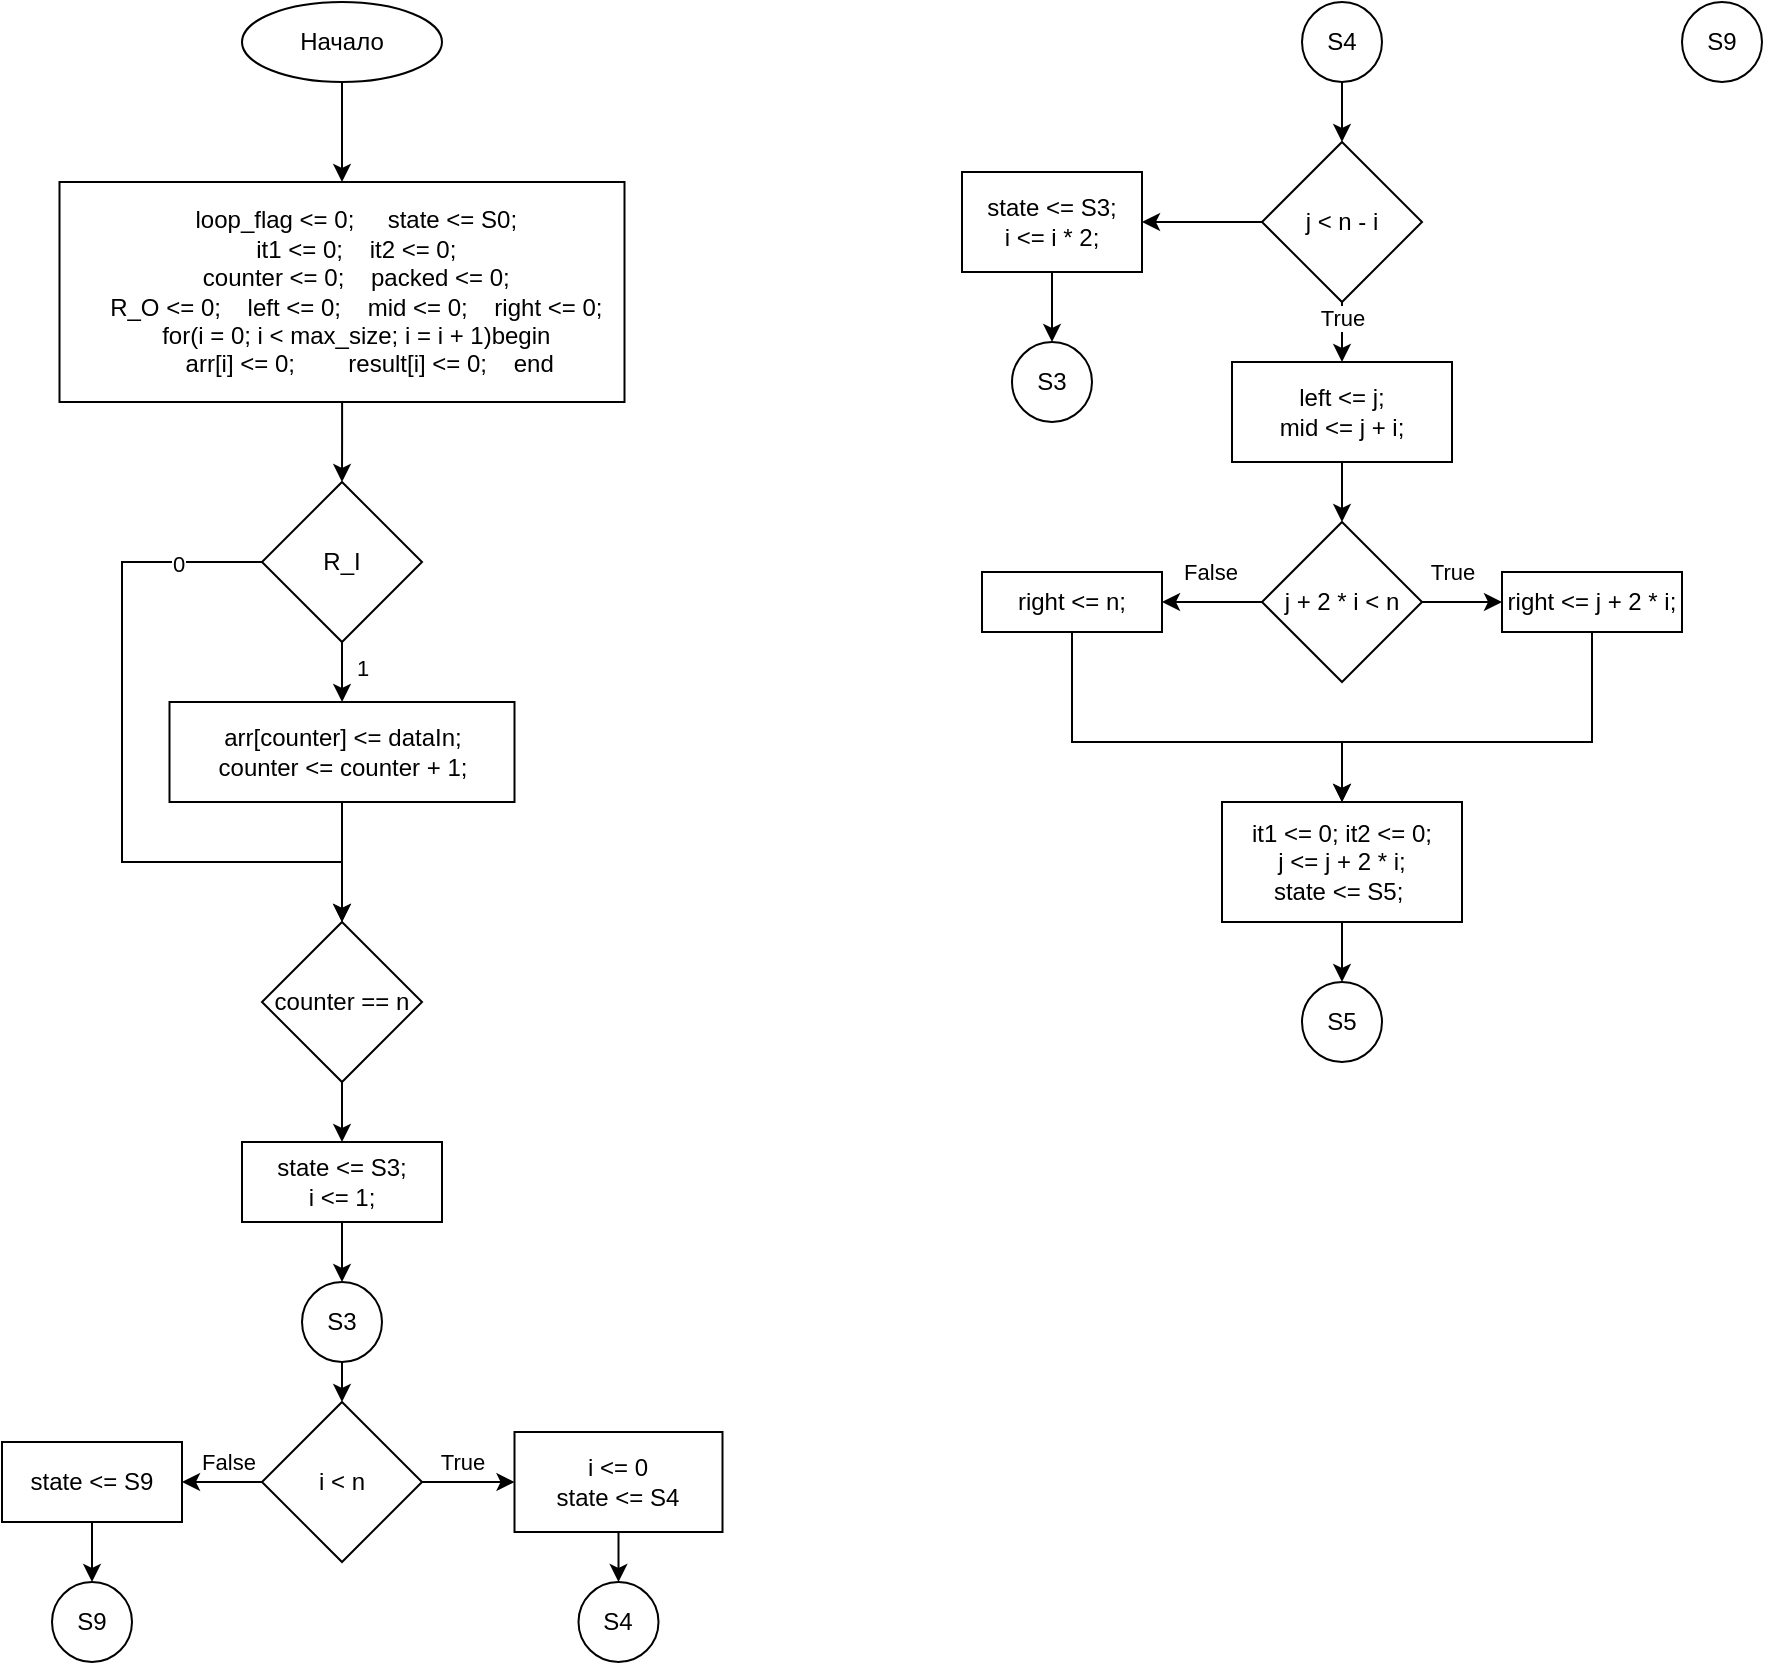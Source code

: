 <mxfile version="27.1.3">
  <diagram name="Page-1" id="loFAptkfOQj9u8Dac1pL">
    <mxGraphModel dx="605" dy="1207" grid="1" gridSize="10" guides="1" tooltips="1" connect="1" arrows="1" fold="1" page="1" pageScale="1" pageWidth="850" pageHeight="1100" math="0" shadow="0">
      <root>
        <mxCell id="0" />
        <mxCell id="1" parent="0" />
        <mxCell id="KJKlyDsI21KkTeVdRT-c-4" style="edgeStyle=orthogonalEdgeStyle;rounded=0;orthogonalLoop=1;jettySize=auto;html=1;entryX=0.5;entryY=0;entryDx=0;entryDy=0;" edge="1" parent="1" source="KJKlyDsI21KkTeVdRT-c-1" target="KJKlyDsI21KkTeVdRT-c-2">
          <mxGeometry relative="1" as="geometry" />
        </mxCell>
        <mxCell id="KJKlyDsI21KkTeVdRT-c-1" value="Начало" style="ellipse;whiteSpace=wrap;html=1;" vertex="1" parent="1">
          <mxGeometry x="190" y="40" width="100" height="40" as="geometry" />
        </mxCell>
        <mxCell id="KJKlyDsI21KkTeVdRT-c-9" style="edgeStyle=orthogonalEdgeStyle;rounded=0;orthogonalLoop=1;jettySize=auto;html=1;entryX=0.5;entryY=0;entryDx=0;entryDy=0;" edge="1" parent="1" source="KJKlyDsI21KkTeVdRT-c-2" target="KJKlyDsI21KkTeVdRT-c-5">
          <mxGeometry relative="1" as="geometry" />
        </mxCell>
        <mxCell id="KJKlyDsI21KkTeVdRT-c-2" value="&amp;nbsp; &amp;nbsp; loop_flag &amp;lt;= 0;&amp;nbsp; &amp;nbsp; &amp;nbsp;state &amp;lt;= S0;&lt;br&gt;&amp;nbsp; &amp;nbsp; it1 &amp;lt;= 0;&amp;nbsp; &amp;nbsp; it2 &amp;lt;= 0;&lt;br&gt;&amp;nbsp; &amp;nbsp; counter &amp;lt;= 0;&amp;nbsp; &amp;nbsp; packed &amp;lt;= 0;&lt;br&gt;&amp;nbsp; &amp;nbsp; R_O &amp;lt;= 0;&amp;nbsp; &amp;nbsp; left &amp;lt;= 0;&amp;nbsp; &amp;nbsp; mid &amp;lt;= 0;&amp;nbsp; &amp;nbsp; right &amp;lt;= 0;&lt;br&gt;&amp;nbsp; &amp;nbsp; for(i = 0; i &amp;lt; max_size; i = i + 1)begin&lt;br&gt;&amp;nbsp; &amp;nbsp; &amp;nbsp; &amp;nbsp; arr[i] &amp;lt;= 0;&amp;nbsp; &amp;nbsp; &amp;nbsp; &amp;nbsp; result[i] &amp;lt;= 0;&amp;nbsp; &amp;nbsp; end" style="rounded=0;whiteSpace=wrap;html=1;" vertex="1" parent="1">
          <mxGeometry x="98.75" y="130" width="282.5" height="110" as="geometry" />
        </mxCell>
        <mxCell id="KJKlyDsI21KkTeVdRT-c-7" value="" style="edgeStyle=orthogonalEdgeStyle;rounded=0;orthogonalLoop=1;jettySize=auto;html=1;" edge="1" parent="1" source="KJKlyDsI21KkTeVdRT-c-5" target="KJKlyDsI21KkTeVdRT-c-6">
          <mxGeometry relative="1" as="geometry" />
        </mxCell>
        <mxCell id="KJKlyDsI21KkTeVdRT-c-8" value="1" style="edgeLabel;html=1;align=center;verticalAlign=middle;resizable=0;points=[];" vertex="1" connectable="0" parent="KJKlyDsI21KkTeVdRT-c-7">
          <mxGeometry x="-0.489" relative="1" as="geometry">
            <mxPoint x="10" y="5" as="offset" />
          </mxGeometry>
        </mxCell>
        <mxCell id="KJKlyDsI21KkTeVdRT-c-13" style="edgeStyle=orthogonalEdgeStyle;rounded=0;orthogonalLoop=1;jettySize=auto;html=1;entryX=0.5;entryY=0;entryDx=0;entryDy=0;" edge="1" parent="1" source="KJKlyDsI21KkTeVdRT-c-5" target="KJKlyDsI21KkTeVdRT-c-11">
          <mxGeometry relative="1" as="geometry">
            <Array as="points">
              <mxPoint x="130" y="320" />
              <mxPoint x="130" y="470" />
              <mxPoint x="240" y="470" />
            </Array>
          </mxGeometry>
        </mxCell>
        <mxCell id="KJKlyDsI21KkTeVdRT-c-14" value="0" style="edgeLabel;html=1;align=center;verticalAlign=middle;resizable=0;points=[];" vertex="1" connectable="0" parent="KJKlyDsI21KkTeVdRT-c-13">
          <mxGeometry x="-0.767" y="1" relative="1" as="geometry">
            <mxPoint as="offset" />
          </mxGeometry>
        </mxCell>
        <mxCell id="KJKlyDsI21KkTeVdRT-c-5" value="R_I" style="rhombus;whiteSpace=wrap;html=1;" vertex="1" parent="1">
          <mxGeometry x="200" y="280" width="80" height="80" as="geometry" />
        </mxCell>
        <mxCell id="KJKlyDsI21KkTeVdRT-c-12" style="edgeStyle=orthogonalEdgeStyle;rounded=0;orthogonalLoop=1;jettySize=auto;html=1;exitX=0.5;exitY=1;exitDx=0;exitDy=0;entryX=0.5;entryY=0;entryDx=0;entryDy=0;" edge="1" parent="1" source="KJKlyDsI21KkTeVdRT-c-6" target="KJKlyDsI21KkTeVdRT-c-11">
          <mxGeometry relative="1" as="geometry" />
        </mxCell>
        <mxCell id="KJKlyDsI21KkTeVdRT-c-6" value="&lt;div&gt;arr[counter] &amp;lt;= dataIn;&lt;br&gt;&lt;/div&gt;&lt;div&gt;counter &amp;lt;= counter + 1;&lt;/div&gt;" style="whiteSpace=wrap;html=1;" vertex="1" parent="1">
          <mxGeometry x="153.75" y="390" width="172.5" height="50" as="geometry" />
        </mxCell>
        <mxCell id="KJKlyDsI21KkTeVdRT-c-55" style="edgeStyle=orthogonalEdgeStyle;rounded=0;orthogonalLoop=1;jettySize=auto;html=1;exitX=0.5;exitY=1;exitDx=0;exitDy=0;entryX=0.5;entryY=0;entryDx=0;entryDy=0;" edge="1" parent="1" source="KJKlyDsI21KkTeVdRT-c-10" target="KJKlyDsI21KkTeVdRT-c-54">
          <mxGeometry relative="1" as="geometry" />
        </mxCell>
        <mxCell id="KJKlyDsI21KkTeVdRT-c-10" value="state &amp;lt;= S3;&lt;br&gt;i &amp;lt;= 1;" style="rounded=0;whiteSpace=wrap;html=1;" vertex="1" parent="1">
          <mxGeometry x="190" y="610" width="100" height="40" as="geometry" />
        </mxCell>
        <mxCell id="KJKlyDsI21KkTeVdRT-c-15" style="edgeStyle=orthogonalEdgeStyle;rounded=0;orthogonalLoop=1;jettySize=auto;html=1;" edge="1" parent="1" source="KJKlyDsI21KkTeVdRT-c-11" target="KJKlyDsI21KkTeVdRT-c-10">
          <mxGeometry relative="1" as="geometry" />
        </mxCell>
        <mxCell id="KJKlyDsI21KkTeVdRT-c-11" value="counter == n" style="rhombus;whiteSpace=wrap;html=1;" vertex="1" parent="1">
          <mxGeometry x="200" y="500" width="80" height="80" as="geometry" />
        </mxCell>
        <mxCell id="KJKlyDsI21KkTeVdRT-c-19" style="edgeStyle=orthogonalEdgeStyle;rounded=0;orthogonalLoop=1;jettySize=auto;html=1;" edge="1" parent="1" source="KJKlyDsI21KkTeVdRT-c-16" target="KJKlyDsI21KkTeVdRT-c-18">
          <mxGeometry relative="1" as="geometry" />
        </mxCell>
        <mxCell id="KJKlyDsI21KkTeVdRT-c-20" value="True" style="edgeLabel;html=1;align=center;verticalAlign=middle;resizable=0;points=[];" vertex="1" connectable="0" parent="KJKlyDsI21KkTeVdRT-c-19">
          <mxGeometry x="0.24" y="-4" relative="1" as="geometry">
            <mxPoint x="-9" y="-14" as="offset" />
          </mxGeometry>
        </mxCell>
        <mxCell id="KJKlyDsI21KkTeVdRT-c-23" style="edgeStyle=orthogonalEdgeStyle;rounded=0;orthogonalLoop=1;jettySize=auto;html=1;exitX=0;exitY=0.5;exitDx=0;exitDy=0;entryX=1;entryY=0.5;entryDx=0;entryDy=0;" edge="1" parent="1" source="KJKlyDsI21KkTeVdRT-c-16" target="KJKlyDsI21KkTeVdRT-c-22">
          <mxGeometry relative="1" as="geometry">
            <Array as="points">
              <mxPoint x="190" y="780" />
              <mxPoint x="190" y="780" />
            </Array>
          </mxGeometry>
        </mxCell>
        <mxCell id="KJKlyDsI21KkTeVdRT-c-24" value="False" style="edgeLabel;html=1;align=center;verticalAlign=middle;resizable=0;points=[];" vertex="1" connectable="0" parent="KJKlyDsI21KkTeVdRT-c-23">
          <mxGeometry x="-0.15" y="-1" relative="1" as="geometry">
            <mxPoint y="-9" as="offset" />
          </mxGeometry>
        </mxCell>
        <mxCell id="KJKlyDsI21KkTeVdRT-c-16" value="i &amp;lt; n" style="rhombus;whiteSpace=wrap;html=1;" vertex="1" parent="1">
          <mxGeometry x="200" y="740" width="80" height="80" as="geometry" />
        </mxCell>
        <mxCell id="KJKlyDsI21KkTeVdRT-c-30" style="edgeStyle=orthogonalEdgeStyle;rounded=0;orthogonalLoop=1;jettySize=auto;html=1;exitX=0.5;exitY=1;exitDx=0;exitDy=0;entryX=0.5;entryY=0;entryDx=0;entryDy=0;" edge="1" parent="1" source="KJKlyDsI21KkTeVdRT-c-18" target="KJKlyDsI21KkTeVdRT-c-28">
          <mxGeometry relative="1" as="geometry" />
        </mxCell>
        <mxCell id="KJKlyDsI21KkTeVdRT-c-18" value="&lt;div&gt;i &amp;lt;= 0&lt;/div&gt;&lt;div&gt;state &amp;lt;= S4&lt;/div&gt;" style="rounded=0;whiteSpace=wrap;html=1;" vertex="1" parent="1">
          <mxGeometry x="326.25" y="755" width="104" height="50" as="geometry" />
        </mxCell>
        <mxCell id="KJKlyDsI21KkTeVdRT-c-27" style="edgeStyle=orthogonalEdgeStyle;rounded=0;orthogonalLoop=1;jettySize=auto;html=1;" edge="1" parent="1" source="KJKlyDsI21KkTeVdRT-c-22" target="KJKlyDsI21KkTeVdRT-c-26">
          <mxGeometry relative="1" as="geometry" />
        </mxCell>
        <mxCell id="KJKlyDsI21KkTeVdRT-c-22" value="state &amp;lt;= S9" style="rounded=0;whiteSpace=wrap;html=1;" vertex="1" parent="1">
          <mxGeometry x="70" y="760" width="90" height="40" as="geometry" />
        </mxCell>
        <mxCell id="KJKlyDsI21KkTeVdRT-c-26" value="S9" style="ellipse;whiteSpace=wrap;html=1;aspect=fixed;" vertex="1" parent="1">
          <mxGeometry x="95" y="830" width="40" height="40" as="geometry" />
        </mxCell>
        <mxCell id="KJKlyDsI21KkTeVdRT-c-28" value="S4" style="ellipse;whiteSpace=wrap;html=1;aspect=fixed;" vertex="1" parent="1">
          <mxGeometry x="358.25" y="830" width="40" height="40" as="geometry" />
        </mxCell>
        <mxCell id="KJKlyDsI21KkTeVdRT-c-31" value="S9" style="ellipse;whiteSpace=wrap;html=1;aspect=fixed;" vertex="1" parent="1">
          <mxGeometry x="910" y="40" width="40" height="40" as="geometry" />
        </mxCell>
        <mxCell id="KJKlyDsI21KkTeVdRT-c-34" style="edgeStyle=orthogonalEdgeStyle;rounded=0;orthogonalLoop=1;jettySize=auto;html=1;" edge="1" parent="1" source="KJKlyDsI21KkTeVdRT-c-32" target="KJKlyDsI21KkTeVdRT-c-33">
          <mxGeometry relative="1" as="geometry" />
        </mxCell>
        <mxCell id="KJKlyDsI21KkTeVdRT-c-32" value="S4" style="ellipse;whiteSpace=wrap;html=1;aspect=fixed;" vertex="1" parent="1">
          <mxGeometry x="720" y="40" width="40" height="40" as="geometry" />
        </mxCell>
        <mxCell id="KJKlyDsI21KkTeVdRT-c-36" value="" style="edgeStyle=orthogonalEdgeStyle;rounded=0;orthogonalLoop=1;jettySize=auto;html=1;" edge="1" parent="1" source="KJKlyDsI21KkTeVdRT-c-33" target="KJKlyDsI21KkTeVdRT-c-35">
          <mxGeometry relative="1" as="geometry" />
        </mxCell>
        <mxCell id="KJKlyDsI21KkTeVdRT-c-49" value="True" style="edgeLabel;html=1;align=center;verticalAlign=middle;resizable=0;points=[];" vertex="1" connectable="0" parent="KJKlyDsI21KkTeVdRT-c-36">
          <mxGeometry x="-0.68" relative="1" as="geometry">
            <mxPoint as="offset" />
          </mxGeometry>
        </mxCell>
        <mxCell id="KJKlyDsI21KkTeVdRT-c-51" value="" style="edgeStyle=orthogonalEdgeStyle;rounded=0;orthogonalLoop=1;jettySize=auto;html=1;" edge="1" parent="1" source="KJKlyDsI21KkTeVdRT-c-33" target="KJKlyDsI21KkTeVdRT-c-50">
          <mxGeometry relative="1" as="geometry" />
        </mxCell>
        <mxCell id="KJKlyDsI21KkTeVdRT-c-33" value="j &amp;lt; n - i" style="rhombus;whiteSpace=wrap;html=1;" vertex="1" parent="1">
          <mxGeometry x="700" y="110" width="80" height="80" as="geometry" />
        </mxCell>
        <mxCell id="KJKlyDsI21KkTeVdRT-c-38" value="" style="edgeStyle=orthogonalEdgeStyle;rounded=0;orthogonalLoop=1;jettySize=auto;html=1;" edge="1" parent="1" source="KJKlyDsI21KkTeVdRT-c-35" target="KJKlyDsI21KkTeVdRT-c-37">
          <mxGeometry relative="1" as="geometry" />
        </mxCell>
        <mxCell id="KJKlyDsI21KkTeVdRT-c-35" value="left &amp;lt;= j;&lt;br&gt;mid &amp;lt;= j + i;" style="whiteSpace=wrap;html=1;" vertex="1" parent="1">
          <mxGeometry x="685" y="220" width="110" height="50" as="geometry" />
        </mxCell>
        <mxCell id="KJKlyDsI21KkTeVdRT-c-40" value="" style="edgeStyle=orthogonalEdgeStyle;rounded=0;orthogonalLoop=1;jettySize=auto;html=1;" edge="1" parent="1" source="KJKlyDsI21KkTeVdRT-c-37" target="KJKlyDsI21KkTeVdRT-c-39">
          <mxGeometry relative="1" as="geometry" />
        </mxCell>
        <mxCell id="KJKlyDsI21KkTeVdRT-c-41" value="True" style="edgeLabel;html=1;align=center;verticalAlign=middle;resizable=0;points=[];" vertex="1" connectable="0" parent="KJKlyDsI21KkTeVdRT-c-40">
          <mxGeometry x="-0.6" y="4" relative="1" as="geometry">
            <mxPoint x="7" y="-11" as="offset" />
          </mxGeometry>
        </mxCell>
        <mxCell id="KJKlyDsI21KkTeVdRT-c-43" value="" style="edgeStyle=orthogonalEdgeStyle;rounded=0;orthogonalLoop=1;jettySize=auto;html=1;" edge="1" parent="1" source="KJKlyDsI21KkTeVdRT-c-37" target="KJKlyDsI21KkTeVdRT-c-42">
          <mxGeometry relative="1" as="geometry" />
        </mxCell>
        <mxCell id="KJKlyDsI21KkTeVdRT-c-44" value="False" style="edgeLabel;html=1;align=center;verticalAlign=middle;resizable=0;points=[];" vertex="1" connectable="0" parent="KJKlyDsI21KkTeVdRT-c-43">
          <mxGeometry x="-0.267" y="1" relative="1" as="geometry">
            <mxPoint x="-8" y="-16" as="offset" />
          </mxGeometry>
        </mxCell>
        <mxCell id="KJKlyDsI21KkTeVdRT-c-37" value="j + 2 * i &amp;lt; n" style="rhombus;whiteSpace=wrap;html=1;" vertex="1" parent="1">
          <mxGeometry x="700" y="300" width="80" height="80" as="geometry" />
        </mxCell>
        <mxCell id="KJKlyDsI21KkTeVdRT-c-48" style="edgeStyle=orthogonalEdgeStyle;rounded=0;orthogonalLoop=1;jettySize=auto;html=1;entryX=0.5;entryY=0;entryDx=0;entryDy=0;" edge="1" parent="1" source="KJKlyDsI21KkTeVdRT-c-39" target="KJKlyDsI21KkTeVdRT-c-45">
          <mxGeometry relative="1" as="geometry">
            <Array as="points">
              <mxPoint x="865" y="410" />
              <mxPoint x="740" y="410" />
            </Array>
          </mxGeometry>
        </mxCell>
        <mxCell id="KJKlyDsI21KkTeVdRT-c-39" value="right &amp;lt;= j + 2 * i;" style="whiteSpace=wrap;html=1;" vertex="1" parent="1">
          <mxGeometry x="820" y="325" width="90" height="30" as="geometry" />
        </mxCell>
        <mxCell id="KJKlyDsI21KkTeVdRT-c-47" style="edgeStyle=orthogonalEdgeStyle;rounded=0;orthogonalLoop=1;jettySize=auto;html=1;entryX=0.5;entryY=0;entryDx=0;entryDy=0;" edge="1" parent="1" source="KJKlyDsI21KkTeVdRT-c-42" target="KJKlyDsI21KkTeVdRT-c-45">
          <mxGeometry relative="1" as="geometry">
            <Array as="points">
              <mxPoint x="605" y="410" />
              <mxPoint x="740" y="410" />
            </Array>
          </mxGeometry>
        </mxCell>
        <mxCell id="KJKlyDsI21KkTeVdRT-c-42" value="right &amp;lt;= n;" style="whiteSpace=wrap;html=1;" vertex="1" parent="1">
          <mxGeometry x="560" y="325" width="90" height="30" as="geometry" />
        </mxCell>
        <mxCell id="KJKlyDsI21KkTeVdRT-c-60" style="edgeStyle=orthogonalEdgeStyle;rounded=0;orthogonalLoop=1;jettySize=auto;html=1;" edge="1" parent="1" source="KJKlyDsI21KkTeVdRT-c-45" target="KJKlyDsI21KkTeVdRT-c-59">
          <mxGeometry relative="1" as="geometry" />
        </mxCell>
        <mxCell id="KJKlyDsI21KkTeVdRT-c-45" value="it1 &amp;lt;= 0; it2 &amp;lt;= 0;&lt;br&gt;j &amp;lt;= j + 2 * i;&lt;br&gt;state &amp;lt;= S5;&amp;nbsp;" style="whiteSpace=wrap;html=1;" vertex="1" parent="1">
          <mxGeometry x="680" y="440" width="120" height="60" as="geometry" />
        </mxCell>
        <mxCell id="KJKlyDsI21KkTeVdRT-c-53" style="edgeStyle=orthogonalEdgeStyle;rounded=0;orthogonalLoop=1;jettySize=auto;html=1;exitX=0.5;exitY=1;exitDx=0;exitDy=0;entryX=0.5;entryY=0;entryDx=0;entryDy=0;" edge="1" parent="1" source="KJKlyDsI21KkTeVdRT-c-50" target="KJKlyDsI21KkTeVdRT-c-52">
          <mxGeometry relative="1" as="geometry" />
        </mxCell>
        <mxCell id="KJKlyDsI21KkTeVdRT-c-50" value="state &amp;lt;= S3;&lt;br&gt;i &amp;lt;= i * 2;" style="whiteSpace=wrap;html=1;" vertex="1" parent="1">
          <mxGeometry x="550" y="125" width="90" height="50" as="geometry" />
        </mxCell>
        <mxCell id="KJKlyDsI21KkTeVdRT-c-52" value="S3" style="ellipse;whiteSpace=wrap;html=1;aspect=fixed;" vertex="1" parent="1">
          <mxGeometry x="575" y="210" width="40" height="40" as="geometry" />
        </mxCell>
        <mxCell id="KJKlyDsI21KkTeVdRT-c-56" style="edgeStyle=orthogonalEdgeStyle;rounded=0;orthogonalLoop=1;jettySize=auto;html=1;exitX=0.5;exitY=1;exitDx=0;exitDy=0;entryX=0.5;entryY=0;entryDx=0;entryDy=0;" edge="1" parent="1" source="KJKlyDsI21KkTeVdRT-c-54" target="KJKlyDsI21KkTeVdRT-c-16">
          <mxGeometry relative="1" as="geometry" />
        </mxCell>
        <mxCell id="KJKlyDsI21KkTeVdRT-c-54" value="S3" style="ellipse;whiteSpace=wrap;html=1;aspect=fixed;" vertex="1" parent="1">
          <mxGeometry x="220" y="680" width="40" height="40" as="geometry" />
        </mxCell>
        <mxCell id="KJKlyDsI21KkTeVdRT-c-59" value="S5" style="ellipse;whiteSpace=wrap;html=1;aspect=fixed;" vertex="1" parent="1">
          <mxGeometry x="720" y="530" width="40" height="40" as="geometry" />
        </mxCell>
      </root>
    </mxGraphModel>
  </diagram>
</mxfile>
